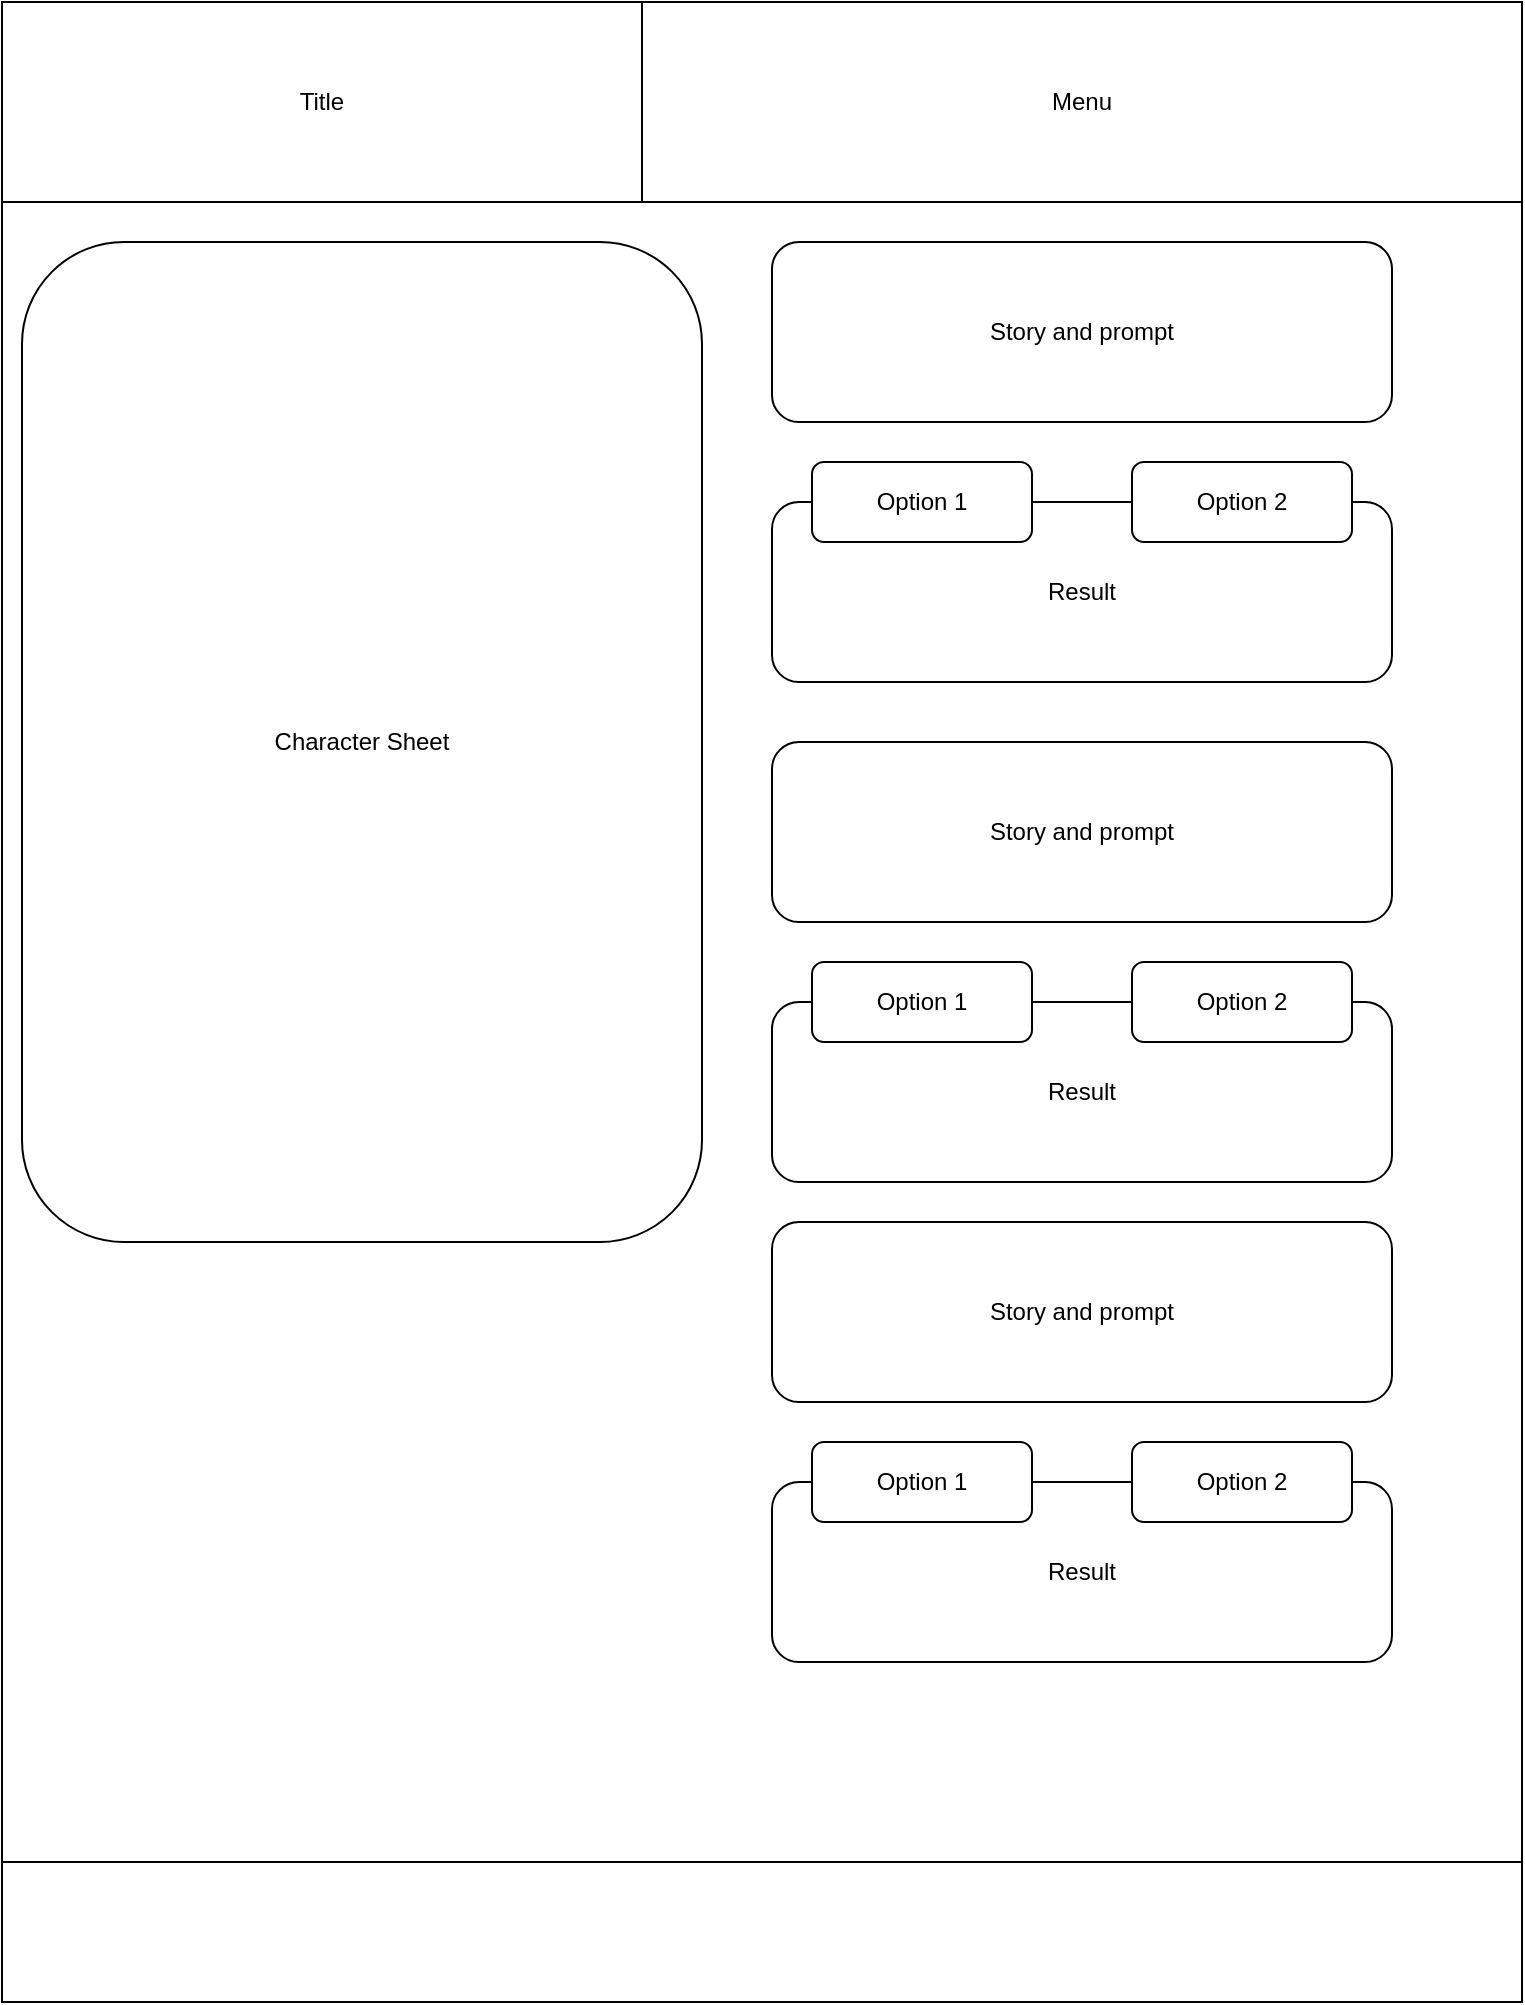 <mxfile version="14.6.2" type="device"><diagram id="D9sjtmcpzbG8DDxCmB0c" name="Page-1"><mxGraphModel dx="1422" dy="798" grid="1" gridSize="10" guides="1" tooltips="1" connect="1" arrows="1" fold="1" page="1" pageScale="1" pageWidth="850" pageHeight="1100" math="0" shadow="0"><root><mxCell id="0"/><mxCell id="1" parent="0"/><mxCell id="qv7NXWx9ZDSh_bhdZVI6-3" value="" style="rounded=0;whiteSpace=wrap;html=1;" vertex="1" parent="1"><mxGeometry x="40" y="40" width="760" height="1000" as="geometry"/></mxCell><mxCell id="qv7NXWx9ZDSh_bhdZVI6-4" value="" style="rounded=0;whiteSpace=wrap;html=1;" vertex="1" parent="1"><mxGeometry x="40" y="140" width="760" height="830" as="geometry"/></mxCell><mxCell id="qv7NXWx9ZDSh_bhdZVI6-5" value="Title" style="rounded=0;whiteSpace=wrap;html=1;" vertex="1" parent="1"><mxGeometry x="40" y="40" width="320" height="100" as="geometry"/></mxCell><mxCell id="qv7NXWx9ZDSh_bhdZVI6-6" value="Story and prompt" style="rounded=1;whiteSpace=wrap;html=1;" vertex="1" parent="1"><mxGeometry x="425" y="160" width="310" height="90" as="geometry"/></mxCell><mxCell id="qv7NXWx9ZDSh_bhdZVI6-9" value="Result" style="rounded=1;whiteSpace=wrap;html=1;" vertex="1" parent="1"><mxGeometry x="425" y="290" width="310" height="90" as="geometry"/></mxCell><mxCell id="qv7NXWx9ZDSh_bhdZVI6-7" value="Option 1" style="rounded=1;whiteSpace=wrap;html=1;" vertex="1" parent="1"><mxGeometry x="445" y="270" width="110" height="40" as="geometry"/></mxCell><mxCell id="qv7NXWx9ZDSh_bhdZVI6-8" value="Option 2" style="rounded=1;whiteSpace=wrap;html=1;" vertex="1" parent="1"><mxGeometry x="605" y="270" width="110" height="40" as="geometry"/></mxCell><mxCell id="qv7NXWx9ZDSh_bhdZVI6-10" value="Character Sheet" style="rounded=1;whiteSpace=wrap;html=1;" vertex="1" parent="1"><mxGeometry x="50" y="160" width="340" height="500" as="geometry"/></mxCell><mxCell id="qv7NXWx9ZDSh_bhdZVI6-12" value="Story and prompt" style="rounded=1;whiteSpace=wrap;html=1;" vertex="1" parent="1"><mxGeometry x="425" y="410" width="310" height="90" as="geometry"/></mxCell><mxCell id="qv7NXWx9ZDSh_bhdZVI6-13" value="Result" style="rounded=1;whiteSpace=wrap;html=1;" vertex="1" parent="1"><mxGeometry x="425" y="540" width="310" height="90" as="geometry"/></mxCell><mxCell id="qv7NXWx9ZDSh_bhdZVI6-14" value="Option 1" style="rounded=1;whiteSpace=wrap;html=1;" vertex="1" parent="1"><mxGeometry x="445" y="520" width="110" height="40" as="geometry"/></mxCell><mxCell id="qv7NXWx9ZDSh_bhdZVI6-15" value="Option 2" style="rounded=1;whiteSpace=wrap;html=1;" vertex="1" parent="1"><mxGeometry x="605" y="520" width="110" height="40" as="geometry"/></mxCell><mxCell id="qv7NXWx9ZDSh_bhdZVI6-16" value="Story and prompt" style="rounded=1;whiteSpace=wrap;html=1;" vertex="1" parent="1"><mxGeometry x="425" y="650" width="310" height="90" as="geometry"/></mxCell><mxCell id="qv7NXWx9ZDSh_bhdZVI6-17" value="Result" style="rounded=1;whiteSpace=wrap;html=1;" vertex="1" parent="1"><mxGeometry x="425" y="780" width="310" height="90" as="geometry"/></mxCell><mxCell id="qv7NXWx9ZDSh_bhdZVI6-18" value="Option 1" style="rounded=1;whiteSpace=wrap;html=1;" vertex="1" parent="1"><mxGeometry x="445" y="760" width="110" height="40" as="geometry"/></mxCell><mxCell id="qv7NXWx9ZDSh_bhdZVI6-19" value="Option 2" style="rounded=1;whiteSpace=wrap;html=1;" vertex="1" parent="1"><mxGeometry x="605" y="760" width="110" height="40" as="geometry"/></mxCell><mxCell id="qv7NXWx9ZDSh_bhdZVI6-21" value="Menu" style="rounded=0;whiteSpace=wrap;html=1;" vertex="1" parent="1"><mxGeometry x="360" y="40" width="440" height="100" as="geometry"/></mxCell></root></mxGraphModel></diagram></mxfile>